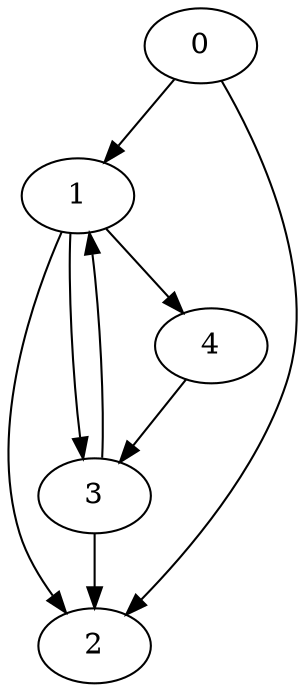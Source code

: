 // The Round Table
digraph {
	0
	1
	2
	3
	4
	0 -> 1
	3 -> 1
	0 -> 2
	1 -> 2
	3 -> 2
	1 -> 3
	4 -> 3
	1 -> 4
}
